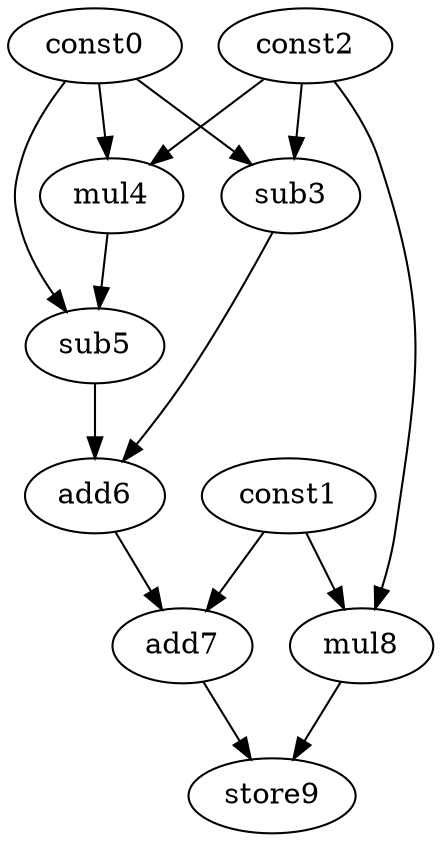 digraph G { 
const0[opcode=const]; 
const1[opcode=const]; 
const2[opcode=const]; 
sub3[opcode=sub]; 
mul4[opcode=mul]; 
sub5[opcode=sub]; 
add6[opcode=add]; 
add7[opcode=add]; 
mul8[opcode=mul]; 
store9[opcode=store]; 
const0->sub3[operand=0];
const2->sub3[operand=1];
const0->mul4[operand=0];
const2->mul4[operand=1];
const1->mul8[operand=0];
const2->mul8[operand=1];
const0->sub5[operand=0];
mul4->sub5[operand=1];
sub3->add6[operand=0];
sub5->add6[operand=1];
const1->add7[operand=0];
add6->add7[operand=1];
mul8->store9[operand=0];
add7->store9[operand=1];
}

